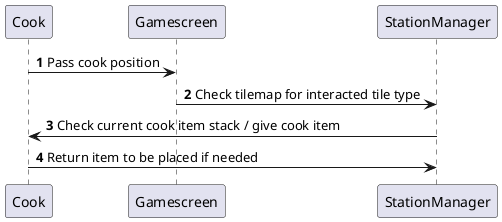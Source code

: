 @startuml
'https://plantuml.com/sequence-diagram

autonumber

Cook -> Gamescreen : Pass cook position
Gamescreen-> StationManager : Check tilemap for interacted tile type
StationManager -> Cook : Check current cook item stack / give cook item
Cook -> StationManager : Return item to be placed if needed

@enduml
